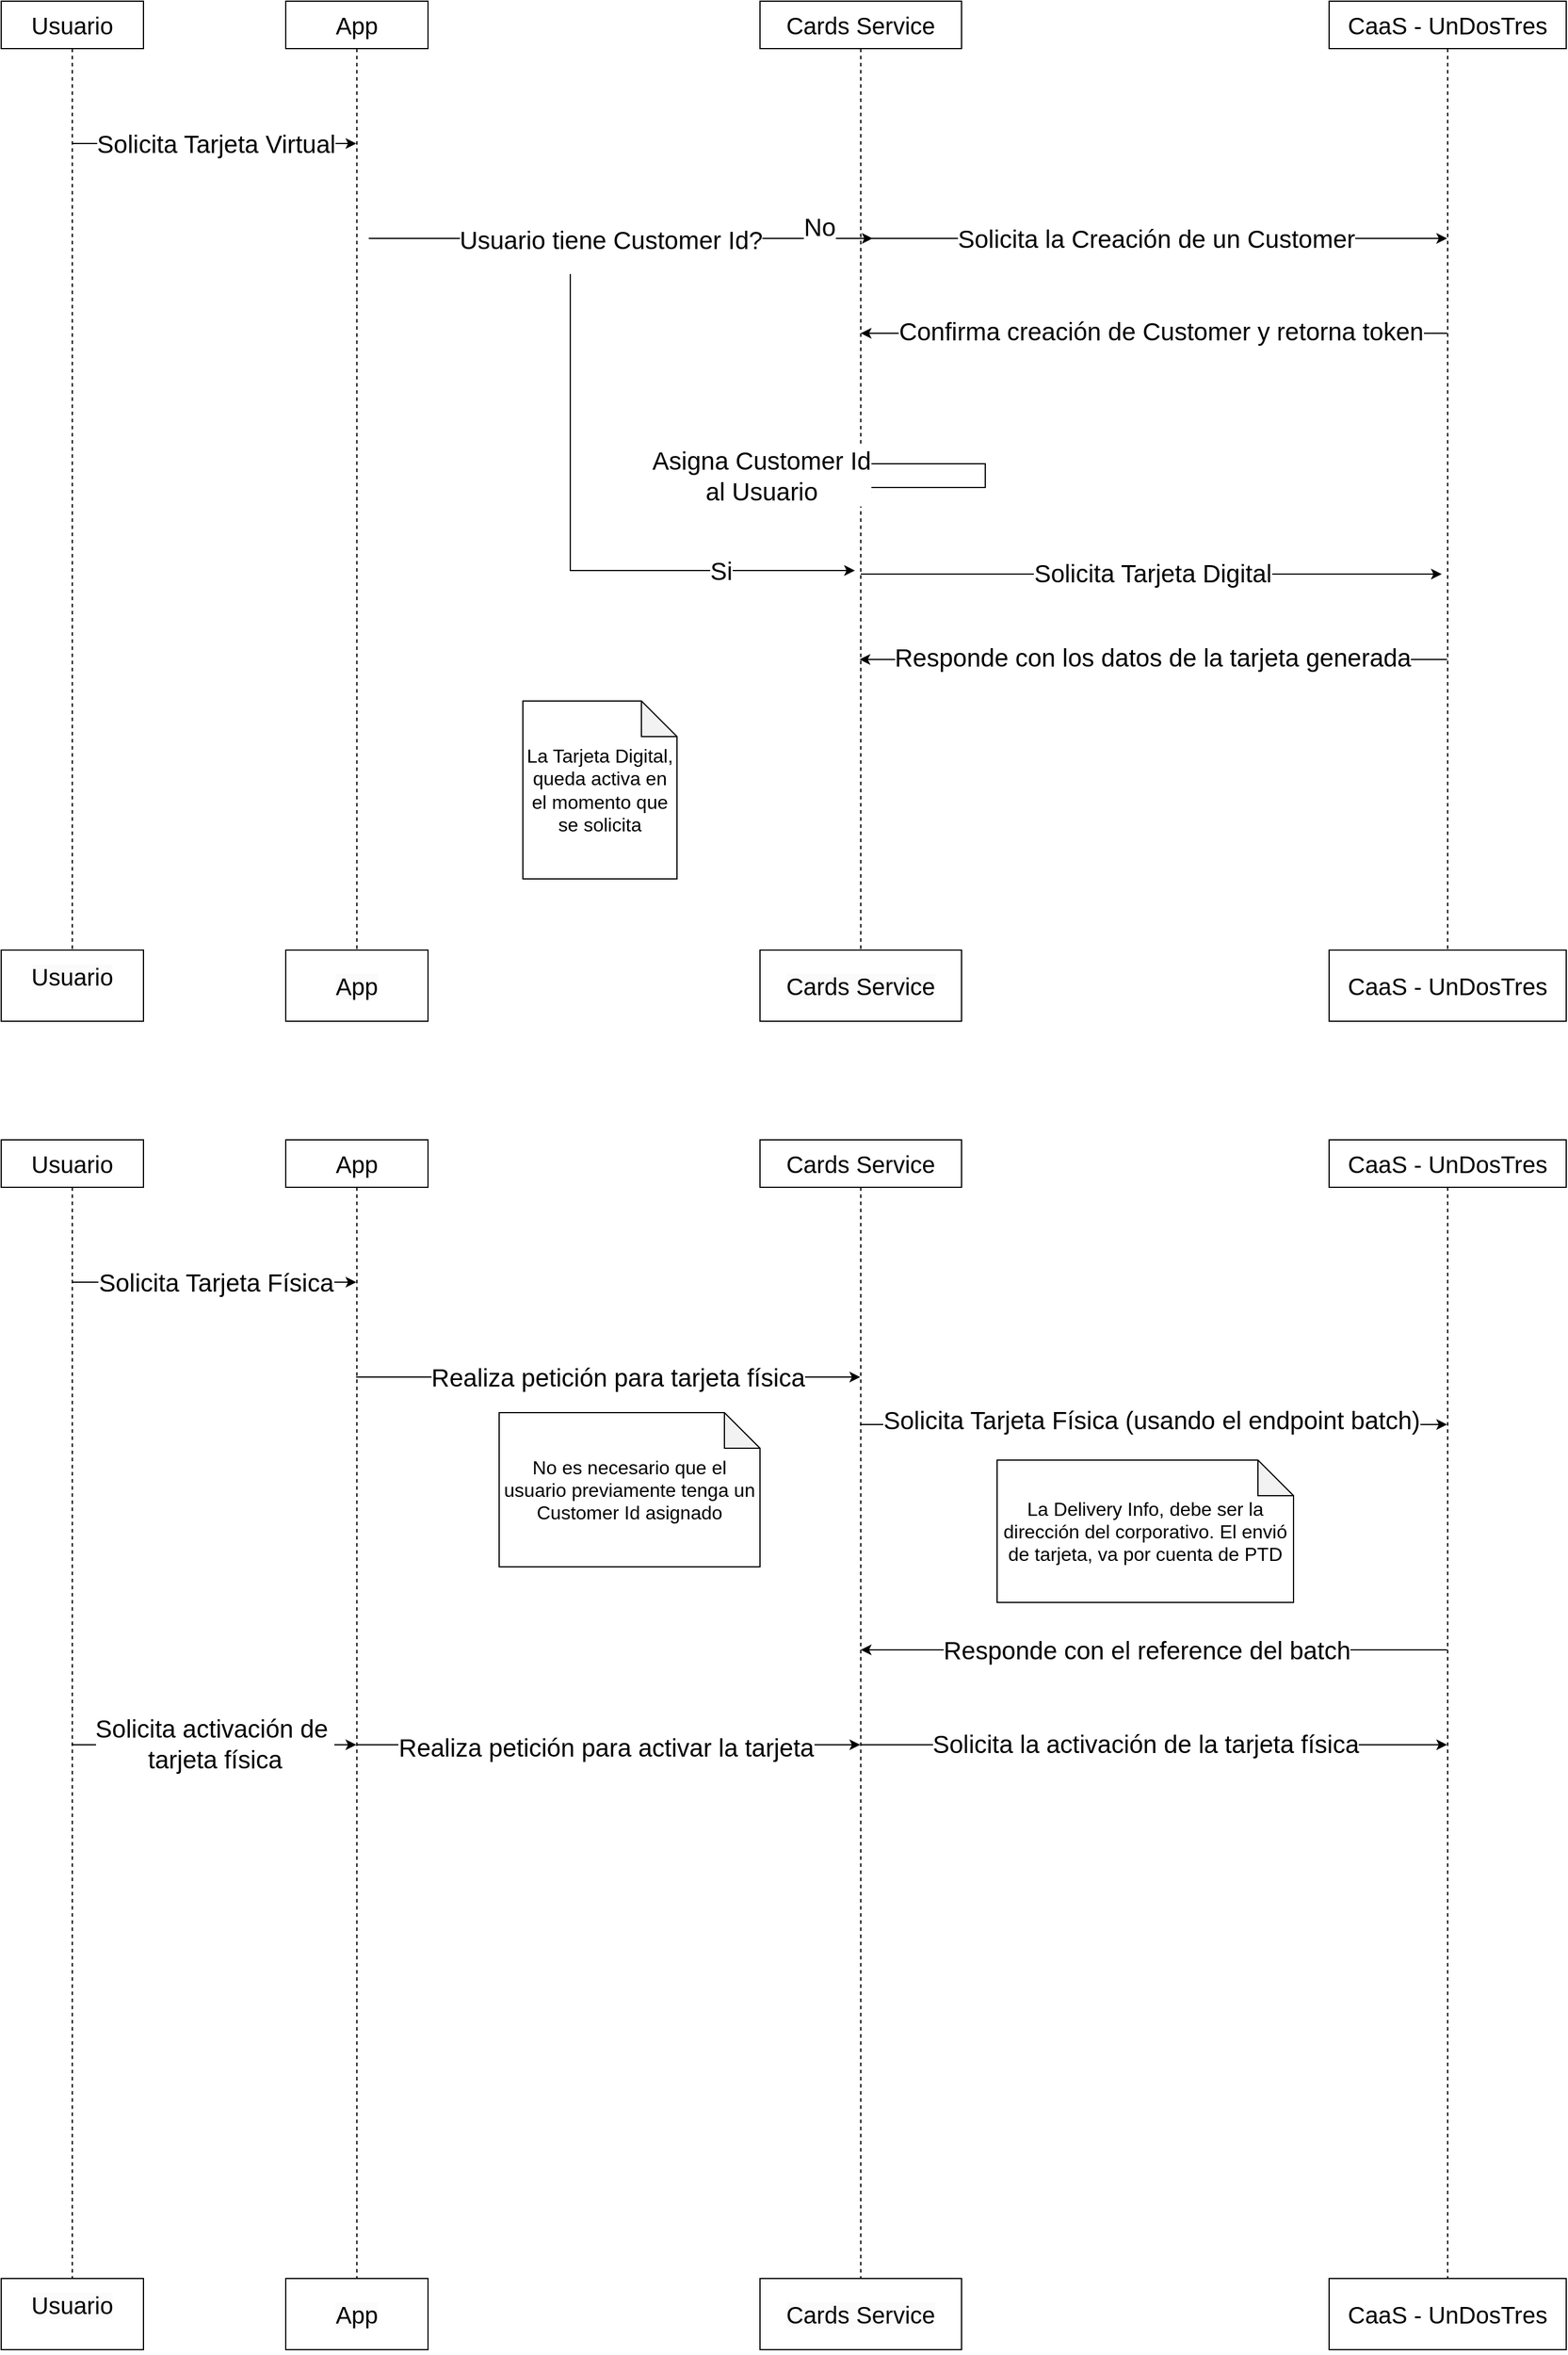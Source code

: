 <mxfile version="24.8.2">
  <diagram name="Page-1" id="2YBvvXClWsGukQMizWep">
    <mxGraphModel dx="2049" dy="1120" grid="1" gridSize="10" guides="1" tooltips="1" connect="1" arrows="1" fold="1" page="1" pageScale="1" pageWidth="850" pageHeight="1100" math="0" shadow="0">
      <root>
        <mxCell id="0" />
        <mxCell id="1" parent="0" />
        <mxCell id="bn1ZQRTK-a2ZGec2qczR-10" style="edgeStyle=elbowEdgeStyle;rounded=0;orthogonalLoop=1;jettySize=auto;html=1;elbow=horizontal;curved=0;" edge="1" parent="1" source="aM9ryv3xv72pqoxQDRHE-1" target="bn1ZQRTK-a2ZGec2qczR-4">
          <mxGeometry relative="1" as="geometry">
            <Array as="points">
              <mxPoint x="220" y="160" />
            </Array>
          </mxGeometry>
        </mxCell>
        <mxCell id="bn1ZQRTK-a2ZGec2qczR-11" value="&lt;font style=&quot;font-size: 21px;&quot;&gt;Solicita Tarjeta Virtual&lt;/font&gt;" style="edgeLabel;html=1;align=center;verticalAlign=middle;resizable=0;points=[];" vertex="1" connectable="0" parent="bn1ZQRTK-a2ZGec2qczR-10">
          <mxGeometry x="-0.287" relative="1" as="geometry">
            <mxPoint x="35" as="offset" />
          </mxGeometry>
        </mxCell>
        <mxCell id="aM9ryv3xv72pqoxQDRHE-1" value="&lt;font style=&quot;font-size: 20px;&quot;&gt;Usuario&lt;/font&gt;" style="shape=umlLifeline;perimeter=lifelinePerimeter;whiteSpace=wrap;html=1;container=0;dropTarget=0;collapsible=0;recursiveResize=0;outlineConnect=0;portConstraint=eastwest;newEdgeStyle={&quot;edgeStyle&quot;:&quot;elbowEdgeStyle&quot;,&quot;elbow&quot;:&quot;vertical&quot;,&quot;curved&quot;:0,&quot;rounded&quot;:0};" parent="1" vertex="1">
          <mxGeometry x="40" y="40" width="120" height="800" as="geometry" />
        </mxCell>
        <mxCell id="bn1ZQRTK-a2ZGec2qczR-3" value="&#xa;&lt;span style=&quot;color: rgb(0, 0, 0); font-family: Helvetica; font-size: 20px; font-style: normal; font-variant-ligatures: normal; font-variant-caps: normal; font-weight: 400; letter-spacing: normal; orphans: 2; text-align: center; text-indent: 0px; text-transform: none; widows: 2; word-spacing: 0px; -webkit-text-stroke-width: 0px; white-space: normal; background-color: rgb(251, 251, 251); text-decoration-thickness: initial; text-decoration-style: initial; text-decoration-color: initial; display: inline !important; float: none;&quot;&gt;Usuario&lt;/span&gt;&#xa;&#xa;" style="rounded=0;whiteSpace=wrap;html=1;" vertex="1" parent="1">
          <mxGeometry x="40" y="840" width="120" height="60" as="geometry" />
        </mxCell>
        <mxCell id="bn1ZQRTK-a2ZGec2qczR-12" style="edgeStyle=elbowEdgeStyle;rounded=0;orthogonalLoop=1;jettySize=auto;html=1;elbow=vertical;curved=0;" edge="1" parent="1">
          <mxGeometry relative="1" as="geometry">
            <mxPoint x="350" y="240" as="sourcePoint" />
            <mxPoint x="775" y="240" as="targetPoint" />
            <Array as="points">
              <mxPoint x="570.5" y="240" />
            </Array>
          </mxGeometry>
        </mxCell>
        <mxCell id="bn1ZQRTK-a2ZGec2qczR-13" value="&lt;font style=&quot;font-size: 21px;&quot;&gt;Usuario tiene Customer Id?&lt;/font&gt;" style="edgeLabel;html=1;align=center;verticalAlign=middle;resizable=0;points=[];" vertex="1" connectable="0" parent="bn1ZQRTK-a2ZGec2qczR-12">
          <mxGeometry x="-0.217" y="-1" relative="1" as="geometry">
            <mxPoint x="37" as="offset" />
          </mxGeometry>
        </mxCell>
        <mxCell id="bn1ZQRTK-a2ZGec2qczR-24" value="&lt;font style=&quot;font-size: 21px;&quot;&gt;No&lt;/font&gt;" style="edgeLabel;html=1;align=center;verticalAlign=middle;resizable=0;points=[];" vertex="1" connectable="0" parent="bn1ZQRTK-a2ZGec2qczR-12">
          <mxGeometry x="0.692" y="-4" relative="1" as="geometry">
            <mxPoint x="20" y="-14" as="offset" />
          </mxGeometry>
        </mxCell>
        <mxCell id="bn1ZQRTK-a2ZGec2qczR-4" value="&lt;font style=&quot;font-size: 20px;&quot;&gt;App&lt;/font&gt;" style="shape=umlLifeline;perimeter=lifelinePerimeter;whiteSpace=wrap;html=1;container=0;dropTarget=0;collapsible=0;recursiveResize=0;outlineConnect=0;portConstraint=eastwest;newEdgeStyle={&quot;edgeStyle&quot;:&quot;elbowEdgeStyle&quot;,&quot;elbow&quot;:&quot;vertical&quot;,&quot;curved&quot;:0,&quot;rounded&quot;:0};" vertex="1" parent="1">
          <mxGeometry x="280" y="40" width="120" height="800" as="geometry" />
        </mxCell>
        <mxCell id="bn1ZQRTK-a2ZGec2qczR-5" value="&lt;br&gt;&lt;span style=&quot;color: rgb(0, 0, 0); font-family: Helvetica; font-size: 20px; font-style: normal; font-variant-ligatures: normal; font-variant-caps: normal; font-weight: 400; letter-spacing: normal; orphans: 2; text-align: center; text-indent: 0px; text-transform: none; widows: 2; word-spacing: 0px; -webkit-text-stroke-width: 0px; white-space: normal; background-color: rgb(251, 251, 251); text-decoration-thickness: initial; text-decoration-style: initial; text-decoration-color: initial; display: inline !important; float: none;&quot;&gt;App&lt;/span&gt;&lt;div&gt;&lt;br/&gt;&lt;/div&gt;" style="rounded=0;whiteSpace=wrap;html=1;" vertex="1" parent="1">
          <mxGeometry x="280" y="840" width="120" height="60" as="geometry" />
        </mxCell>
        <mxCell id="bn1ZQRTK-a2ZGec2qczR-14" style="edgeStyle=elbowEdgeStyle;rounded=0;orthogonalLoop=1;jettySize=auto;html=1;elbow=vertical;curved=0;" edge="1" parent="1" source="bn1ZQRTK-a2ZGec2qczR-6" target="bn1ZQRTK-a2ZGec2qczR-8">
          <mxGeometry relative="1" as="geometry">
            <Array as="points">
              <mxPoint x="930" y="240" />
            </Array>
          </mxGeometry>
        </mxCell>
        <mxCell id="bn1ZQRTK-a2ZGec2qczR-15" value="&lt;font style=&quot;font-size: 21px;&quot;&gt;Solicita la Creación de un Customer&lt;/font&gt;" style="edgeLabel;html=1;align=center;verticalAlign=middle;resizable=0;points=[];" vertex="1" connectable="0" parent="bn1ZQRTK-a2ZGec2qczR-14">
          <mxGeometry x="0.064" y="-3" relative="1" as="geometry">
            <mxPoint x="-14" y="-3" as="offset" />
          </mxGeometry>
        </mxCell>
        <mxCell id="bn1ZQRTK-a2ZGec2qczR-6" value="&lt;font style=&quot;font-size: 20px;&quot;&gt;Cards Service&lt;/font&gt;" style="shape=umlLifeline;perimeter=lifelinePerimeter;whiteSpace=wrap;html=1;container=0;dropTarget=0;collapsible=0;recursiveResize=0;outlineConnect=0;portConstraint=eastwest;newEdgeStyle={&quot;edgeStyle&quot;:&quot;elbowEdgeStyle&quot;,&quot;elbow&quot;:&quot;vertical&quot;,&quot;curved&quot;:0,&quot;rounded&quot;:0};" vertex="1" parent="1">
          <mxGeometry x="680" y="40" width="170" height="800" as="geometry" />
        </mxCell>
        <mxCell id="bn1ZQRTK-a2ZGec2qczR-7" value="&lt;br&gt;&lt;span style=&quot;color: rgb(0, 0, 0); font-family: Helvetica; font-size: 20px; font-style: normal; font-variant-ligatures: normal; font-variant-caps: normal; font-weight: 400; letter-spacing: normal; orphans: 2; text-align: center; text-indent: 0px; text-transform: none; widows: 2; word-spacing: 0px; -webkit-text-stroke-width: 0px; white-space: normal; background-color: rgb(251, 251, 251); text-decoration-thickness: initial; text-decoration-style: initial; text-decoration-color: initial; display: inline !important; float: none;&quot;&gt;Cards Service&lt;/span&gt;&lt;div&gt;&lt;br&gt;&lt;/div&gt;" style="rounded=0;whiteSpace=wrap;html=1;" vertex="1" parent="1">
          <mxGeometry x="680" y="840" width="170" height="60" as="geometry" />
        </mxCell>
        <mxCell id="bn1ZQRTK-a2ZGec2qczR-16" style="edgeStyle=elbowEdgeStyle;rounded=0;orthogonalLoop=1;jettySize=auto;html=1;elbow=horizontal;curved=0;" edge="1" parent="1" source="bn1ZQRTK-a2ZGec2qczR-8" target="bn1ZQRTK-a2ZGec2qczR-6">
          <mxGeometry relative="1" as="geometry">
            <Array as="points">
              <mxPoint x="940" y="320" />
            </Array>
          </mxGeometry>
        </mxCell>
        <mxCell id="bn1ZQRTK-a2ZGec2qczR-17" value="&lt;font style=&quot;font-size: 21px;&quot;&gt;Confirma creación de Customer y retorna token&lt;/font&gt;" style="edgeLabel;html=1;align=center;verticalAlign=middle;resizable=0;points=[];" vertex="1" connectable="0" parent="bn1ZQRTK-a2ZGec2qczR-16">
          <mxGeometry x="-0.117" y="-2" relative="1" as="geometry">
            <mxPoint x="-23" as="offset" />
          </mxGeometry>
        </mxCell>
        <mxCell id="bn1ZQRTK-a2ZGec2qczR-8" value="&lt;font style=&quot;font-size: 20px;&quot;&gt;CaaS - UnDosTres&lt;/font&gt;" style="shape=umlLifeline;perimeter=lifelinePerimeter;whiteSpace=wrap;html=1;container=0;dropTarget=0;collapsible=0;recursiveResize=0;outlineConnect=0;portConstraint=eastwest;newEdgeStyle={&quot;edgeStyle&quot;:&quot;elbowEdgeStyle&quot;,&quot;elbow&quot;:&quot;vertical&quot;,&quot;curved&quot;:0,&quot;rounded&quot;:0};" vertex="1" parent="1">
          <mxGeometry x="1160" y="40" width="200" height="800" as="geometry" />
        </mxCell>
        <mxCell id="bn1ZQRTK-a2ZGec2qczR-9" value="&lt;div&gt;&lt;span style=&quot;font-size: 20px;&quot;&gt;CaaS - UnDosTres&lt;/span&gt;&lt;/div&gt;" style="rounded=0;whiteSpace=wrap;html=1;" vertex="1" parent="1">
          <mxGeometry x="1160" y="840" width="200" height="60" as="geometry" />
        </mxCell>
        <mxCell id="bn1ZQRTK-a2ZGec2qczR-19" style="edgeStyle=elbowEdgeStyle;rounded=0;orthogonalLoop=1;jettySize=auto;html=1;elbow=vertical;curved=0;" edge="1" parent="1" source="bn1ZQRTK-a2ZGec2qczR-6" target="bn1ZQRTK-a2ZGec2qczR-6">
          <mxGeometry relative="1" as="geometry">
            <mxPoint x="820" y="427" as="sourcePoint" />
            <mxPoint x="820" y="447" as="targetPoint" />
            <Array as="points">
              <mxPoint x="760" y="387" />
            </Array>
          </mxGeometry>
        </mxCell>
        <mxCell id="bn1ZQRTK-a2ZGec2qczR-21" value="&lt;font style=&quot;font-size: 21px;&quot;&gt;Asigna Customer Id&lt;/font&gt;&lt;div style=&quot;font-size: 21px;&quot;&gt;&lt;font style=&quot;font-size: 21px;&quot;&gt;al Usuario&lt;/font&gt;&lt;/div&gt;" style="edgeLabel;html=1;align=center;verticalAlign=middle;resizable=0;points=[];" vertex="1" connectable="0" parent="bn1ZQRTK-a2ZGec2qczR-19">
          <mxGeometry x="0.398" y="1" relative="1" as="geometry">
            <mxPoint x="-153" y="-11" as="offset" />
          </mxGeometry>
        </mxCell>
        <mxCell id="bn1ZQRTK-a2ZGec2qczR-25" value="" style="endArrow=classic;html=1;rounded=0;" edge="1" parent="1">
          <mxGeometry width="50" height="50" relative="1" as="geometry">
            <mxPoint x="520" y="270" as="sourcePoint" />
            <mxPoint x="760" y="520" as="targetPoint" />
            <Array as="points">
              <mxPoint x="520" y="520" />
              <mxPoint x="760" y="520" />
            </Array>
          </mxGeometry>
        </mxCell>
        <mxCell id="bn1ZQRTK-a2ZGec2qczR-26" value="&lt;font style=&quot;font-size: 21px;&quot;&gt;Si&lt;/font&gt;" style="edgeLabel;html=1;align=center;verticalAlign=middle;resizable=0;points=[];" vertex="1" connectable="0" parent="bn1ZQRTK-a2ZGec2qczR-25">
          <mxGeometry x="0.444" y="4" relative="1" as="geometry">
            <mxPoint x="23" y="4" as="offset" />
          </mxGeometry>
        </mxCell>
        <mxCell id="bn1ZQRTK-a2ZGec2qczR-27" style="edgeStyle=elbowEdgeStyle;rounded=0;orthogonalLoop=1;jettySize=auto;html=1;elbow=vertical;curved=0;entryX=0.475;entryY=0.604;entryDx=0;entryDy=0;entryPerimeter=0;" edge="1" parent="1" source="bn1ZQRTK-a2ZGec2qczR-6" target="bn1ZQRTK-a2ZGec2qczR-8">
          <mxGeometry relative="1" as="geometry" />
        </mxCell>
        <mxCell id="bn1ZQRTK-a2ZGec2qczR-28" value="&lt;font style=&quot;font-size: 21px;&quot;&gt;Solicita Tarjeta Digital&lt;/font&gt;" style="edgeLabel;html=1;align=center;verticalAlign=middle;resizable=0;points=[];" vertex="1" connectable="0" parent="bn1ZQRTK-a2ZGec2qczR-27">
          <mxGeometry x="-0.167" y="1" relative="1" as="geometry">
            <mxPoint x="42" as="offset" />
          </mxGeometry>
        </mxCell>
        <mxCell id="bn1ZQRTK-a2ZGec2qczR-30" style="edgeStyle=elbowEdgeStyle;rounded=0;orthogonalLoop=1;jettySize=auto;html=1;elbow=vertical;curved=0;entryX=0.494;entryY=0.694;entryDx=0;entryDy=0;entryPerimeter=0;" edge="1" parent="1" source="bn1ZQRTK-a2ZGec2qczR-8" target="bn1ZQRTK-a2ZGec2qczR-6">
          <mxGeometry relative="1" as="geometry" />
        </mxCell>
        <mxCell id="bn1ZQRTK-a2ZGec2qczR-31" value="&lt;font style=&quot;font-size: 21px;&quot;&gt;Responde con los datos de la tarjeta generada&lt;/font&gt;" style="edgeLabel;html=1;align=center;verticalAlign=middle;resizable=0;points=[];" vertex="1" connectable="0" parent="bn1ZQRTK-a2ZGec2qczR-30">
          <mxGeometry x="0.12" y="-2" relative="1" as="geometry">
            <mxPoint x="29" as="offset" />
          </mxGeometry>
        </mxCell>
        <mxCell id="bn1ZQRTK-a2ZGec2qczR-33" value="&lt;font style=&quot;font-size: 16px;&quot;&gt;La Tarjeta Digital, queda activa en el momento que se solicita&lt;/font&gt;" style="shape=note;whiteSpace=wrap;html=1;backgroundOutline=1;darkOpacity=0.05;" vertex="1" parent="1">
          <mxGeometry x="480" y="630" width="130" height="150" as="geometry" />
        </mxCell>
        <mxCell id="bn1ZQRTK-a2ZGec2qczR-35" style="edgeStyle=elbowEdgeStyle;rounded=0;orthogonalLoop=1;jettySize=auto;html=1;elbow=horizontal;curved=0;" edge="1" parent="1" source="bn1ZQRTK-a2ZGec2qczR-37" target="bn1ZQRTK-a2ZGec2qczR-42">
          <mxGeometry relative="1" as="geometry">
            <Array as="points">
              <mxPoint x="220" y="1120" />
            </Array>
          </mxGeometry>
        </mxCell>
        <mxCell id="bn1ZQRTK-a2ZGec2qczR-36" value="&lt;font style=&quot;font-size: 21px;&quot;&gt;Solicita Tarjeta Física&lt;/font&gt;" style="edgeLabel;html=1;align=center;verticalAlign=middle;resizable=0;points=[];" vertex="1" connectable="0" parent="bn1ZQRTK-a2ZGec2qczR-35">
          <mxGeometry x="-0.287" relative="1" as="geometry">
            <mxPoint x="35" as="offset" />
          </mxGeometry>
        </mxCell>
        <mxCell id="bn1ZQRTK-a2ZGec2qczR-73" style="edgeStyle=elbowEdgeStyle;rounded=0;orthogonalLoop=1;jettySize=auto;html=1;elbow=vertical;curved=0;" edge="1" parent="1">
          <mxGeometry relative="1" as="geometry">
            <mxPoint x="99.324" y="1510.003" as="sourcePoint" />
            <mxPoint x="339.5" y="1510.003" as="targetPoint" />
          </mxGeometry>
        </mxCell>
        <mxCell id="bn1ZQRTK-a2ZGec2qczR-74" value="&lt;font style=&quot;font-size: 21px;&quot;&gt;Solicita activación de&amp;nbsp;&lt;/font&gt;&lt;div&gt;&lt;font style=&quot;font-size: 21px;&quot;&gt;tarjeta física&lt;/font&gt;&lt;/div&gt;" style="edgeLabel;html=1;align=center;verticalAlign=middle;resizable=0;points=[];" vertex="1" connectable="0" parent="bn1ZQRTK-a2ZGec2qczR-73">
          <mxGeometry x="-0.19" y="1" relative="1" as="geometry">
            <mxPoint x="23" as="offset" />
          </mxGeometry>
        </mxCell>
        <mxCell id="bn1ZQRTK-a2ZGec2qczR-37" value="&lt;font style=&quot;font-size: 20px;&quot;&gt;Usuario&lt;/font&gt;" style="shape=umlLifeline;perimeter=lifelinePerimeter;whiteSpace=wrap;html=1;container=0;dropTarget=0;collapsible=0;recursiveResize=0;outlineConnect=0;portConstraint=eastwest;newEdgeStyle={&quot;edgeStyle&quot;:&quot;elbowEdgeStyle&quot;,&quot;elbow&quot;:&quot;vertical&quot;,&quot;curved&quot;:0,&quot;rounded&quot;:0};" vertex="1" parent="1">
          <mxGeometry x="40" y="1000" width="120" height="960" as="geometry" />
        </mxCell>
        <mxCell id="bn1ZQRTK-a2ZGec2qczR-38" value="&#xa;&lt;span style=&quot;color: rgb(0, 0, 0); font-family: Helvetica; font-size: 20px; font-style: normal; font-variant-ligatures: normal; font-variant-caps: normal; font-weight: 400; letter-spacing: normal; orphans: 2; text-align: center; text-indent: 0px; text-transform: none; widows: 2; word-spacing: 0px; -webkit-text-stroke-width: 0px; white-space: normal; background-color: rgb(251, 251, 251); text-decoration-thickness: initial; text-decoration-style: initial; text-decoration-color: initial; display: inline !important; float: none;&quot;&gt;Usuario&lt;/span&gt;&#xa;&#xa;" style="rounded=0;whiteSpace=wrap;html=1;" vertex="1" parent="1">
          <mxGeometry x="40" y="1960" width="120" height="60" as="geometry" />
        </mxCell>
        <mxCell id="bn1ZQRTK-a2ZGec2qczR-63" style="edgeStyle=elbowEdgeStyle;rounded=0;orthogonalLoop=1;jettySize=auto;html=1;elbow=horizontal;curved=0;" edge="1" parent="1">
          <mxGeometry relative="1" as="geometry">
            <mxPoint x="339.324" y="1200.003" as="sourcePoint" />
            <mxPoint x="764.5" y="1200.003" as="targetPoint" />
          </mxGeometry>
        </mxCell>
        <mxCell id="bn1ZQRTK-a2ZGec2qczR-64" value="&lt;span style=&quot;font-size: 21px;&quot;&gt;Realiza petición para tarjeta física&lt;/span&gt;" style="edgeLabel;html=1;align=center;verticalAlign=middle;resizable=0;points=[];" vertex="1" connectable="0" parent="bn1ZQRTK-a2ZGec2qczR-63">
          <mxGeometry x="0.215" relative="1" as="geometry">
            <mxPoint x="-38" as="offset" />
          </mxGeometry>
        </mxCell>
        <mxCell id="bn1ZQRTK-a2ZGec2qczR-75" style="edgeStyle=elbowEdgeStyle;rounded=0;orthogonalLoop=1;jettySize=auto;html=1;elbow=vertical;curved=0;" edge="1" parent="1">
          <mxGeometry relative="1" as="geometry">
            <mxPoint x="339.324" y="1510.003" as="sourcePoint" />
            <mxPoint x="764.5" y="1510.003" as="targetPoint" />
          </mxGeometry>
        </mxCell>
        <mxCell id="bn1ZQRTK-a2ZGec2qczR-76" value="&lt;font style=&quot;font-size: 21px;&quot;&gt;Realiza petición para activar la tarjeta&lt;/font&gt;" style="edgeLabel;html=1;align=center;verticalAlign=middle;resizable=0;points=[];" vertex="1" connectable="0" parent="bn1ZQRTK-a2ZGec2qczR-75">
          <mxGeometry x="0.403" y="-2" relative="1" as="geometry">
            <mxPoint x="-88" as="offset" />
          </mxGeometry>
        </mxCell>
        <mxCell id="bn1ZQRTK-a2ZGec2qczR-42" value="&lt;font style=&quot;font-size: 20px;&quot;&gt;App&lt;/font&gt;" style="shape=umlLifeline;perimeter=lifelinePerimeter;whiteSpace=wrap;html=1;container=0;dropTarget=0;collapsible=0;recursiveResize=0;outlineConnect=0;portConstraint=eastwest;newEdgeStyle={&quot;edgeStyle&quot;:&quot;elbowEdgeStyle&quot;,&quot;elbow&quot;:&quot;vertical&quot;,&quot;curved&quot;:0,&quot;rounded&quot;:0};" vertex="1" parent="1">
          <mxGeometry x="280" y="1000" width="120" height="960" as="geometry" />
        </mxCell>
        <mxCell id="bn1ZQRTK-a2ZGec2qczR-43" value="&lt;br&gt;&lt;span style=&quot;color: rgb(0, 0, 0); font-family: Helvetica; font-size: 20px; font-style: normal; font-variant-ligatures: normal; font-variant-caps: normal; font-weight: 400; letter-spacing: normal; orphans: 2; text-align: center; text-indent: 0px; text-transform: none; widows: 2; word-spacing: 0px; -webkit-text-stroke-width: 0px; white-space: normal; background-color: rgb(251, 251, 251); text-decoration-thickness: initial; text-decoration-style: initial; text-decoration-color: initial; display: inline !important; float: none;&quot;&gt;App&lt;/span&gt;&lt;div&gt;&lt;br/&gt;&lt;/div&gt;" style="rounded=0;whiteSpace=wrap;html=1;" vertex="1" parent="1">
          <mxGeometry x="280" y="1960" width="120" height="60" as="geometry" />
        </mxCell>
        <mxCell id="bn1ZQRTK-a2ZGec2qczR-65" style="edgeStyle=elbowEdgeStyle;rounded=0;orthogonalLoop=1;jettySize=auto;html=1;elbow=vertical;curved=0;" edge="1" parent="1">
          <mxGeometry relative="1" as="geometry">
            <mxPoint x="764.324" y="1240.003" as="sourcePoint" />
            <mxPoint x="1259.5" y="1240.003" as="targetPoint" />
          </mxGeometry>
        </mxCell>
        <mxCell id="bn1ZQRTK-a2ZGec2qczR-66" value="&lt;span style=&quot;font-size: 21px;&quot;&gt;Solicita Tarjeta Física (usando el endpoint batch)&lt;/span&gt;" style="edgeLabel;html=1;align=center;verticalAlign=middle;resizable=0;points=[];" vertex="1" connectable="0" parent="bn1ZQRTK-a2ZGec2qczR-65">
          <mxGeometry x="0.085" y="4" relative="1" as="geometry">
            <mxPoint x="-23" as="offset" />
          </mxGeometry>
        </mxCell>
        <mxCell id="bn1ZQRTK-a2ZGec2qczR-77" style="edgeStyle=elbowEdgeStyle;rounded=0;orthogonalLoop=1;jettySize=auto;html=1;elbow=vertical;curved=0;" edge="1" parent="1">
          <mxGeometry relative="1" as="geometry">
            <mxPoint x="764.324" y="1510.003" as="sourcePoint" />
            <mxPoint x="1259.5" y="1510.003" as="targetPoint" />
          </mxGeometry>
        </mxCell>
        <mxCell id="bn1ZQRTK-a2ZGec2qczR-78" value="&lt;font style=&quot;font-size: 21px;&quot;&gt;Solicita la activación de la tarjeta física&lt;/font&gt;" style="edgeLabel;html=1;align=center;verticalAlign=middle;resizable=0;points=[];" vertex="1" connectable="0" parent="bn1ZQRTK-a2ZGec2qczR-77">
          <mxGeometry x="0.327" y="1" relative="1" as="geometry">
            <mxPoint x="-88" as="offset" />
          </mxGeometry>
        </mxCell>
        <mxCell id="bn1ZQRTK-a2ZGec2qczR-46" value="&lt;font style=&quot;font-size: 20px;&quot;&gt;Cards Service&lt;/font&gt;" style="shape=umlLifeline;perimeter=lifelinePerimeter;whiteSpace=wrap;html=1;container=0;dropTarget=0;collapsible=0;recursiveResize=0;outlineConnect=0;portConstraint=eastwest;newEdgeStyle={&quot;edgeStyle&quot;:&quot;elbowEdgeStyle&quot;,&quot;elbow&quot;:&quot;vertical&quot;,&quot;curved&quot;:0,&quot;rounded&quot;:0};" vertex="1" parent="1">
          <mxGeometry x="680" y="1000" width="170" height="960" as="geometry" />
        </mxCell>
        <mxCell id="bn1ZQRTK-a2ZGec2qczR-47" value="&lt;br&gt;&lt;span style=&quot;color: rgb(0, 0, 0); font-family: Helvetica; font-size: 20px; font-style: normal; font-variant-ligatures: normal; font-variant-caps: normal; font-weight: 400; letter-spacing: normal; orphans: 2; text-align: center; text-indent: 0px; text-transform: none; widows: 2; word-spacing: 0px; -webkit-text-stroke-width: 0px; white-space: normal; background-color: rgb(251, 251, 251); text-decoration-thickness: initial; text-decoration-style: initial; text-decoration-color: initial; display: inline !important; float: none;&quot;&gt;Cards Service&lt;/span&gt;&lt;div&gt;&lt;br&gt;&lt;/div&gt;" style="rounded=0;whiteSpace=wrap;html=1;" vertex="1" parent="1">
          <mxGeometry x="680" y="1960" width="170" height="60" as="geometry" />
        </mxCell>
        <mxCell id="bn1ZQRTK-a2ZGec2qczR-68" style="edgeStyle=elbowEdgeStyle;rounded=0;orthogonalLoop=1;jettySize=auto;html=1;elbow=vertical;curved=0;" edge="1" parent="1" source="bn1ZQRTK-a2ZGec2qczR-50" target="bn1ZQRTK-a2ZGec2qczR-46">
          <mxGeometry relative="1" as="geometry">
            <Array as="points">
              <mxPoint x="1010" y="1430" />
            </Array>
          </mxGeometry>
        </mxCell>
        <mxCell id="bn1ZQRTK-a2ZGec2qczR-69" value="&lt;font style=&quot;font-size: 21px;&quot;&gt;Responde con el reference del batch&lt;/font&gt;" style="edgeLabel;html=1;align=center;verticalAlign=middle;resizable=0;points=[];" vertex="1" connectable="0" parent="bn1ZQRTK-a2ZGec2qczR-68">
          <mxGeometry x="-0.147" y="7" relative="1" as="geometry">
            <mxPoint x="-43" y="-7" as="offset" />
          </mxGeometry>
        </mxCell>
        <mxCell id="bn1ZQRTK-a2ZGec2qczR-50" value="&lt;font style=&quot;font-size: 20px;&quot;&gt;CaaS - UnDosTres&lt;/font&gt;" style="shape=umlLifeline;perimeter=lifelinePerimeter;whiteSpace=wrap;html=1;container=0;dropTarget=0;collapsible=0;recursiveResize=0;outlineConnect=0;portConstraint=eastwest;newEdgeStyle={&quot;edgeStyle&quot;:&quot;elbowEdgeStyle&quot;,&quot;elbow&quot;:&quot;vertical&quot;,&quot;curved&quot;:0,&quot;rounded&quot;:0};" vertex="1" parent="1">
          <mxGeometry x="1160" y="1000" width="200" height="960" as="geometry" />
        </mxCell>
        <mxCell id="bn1ZQRTK-a2ZGec2qczR-51" value="&lt;div&gt;&lt;span style=&quot;font-size: 20px;&quot;&gt;CaaS - UnDosTres&lt;/span&gt;&lt;/div&gt;" style="rounded=0;whiteSpace=wrap;html=1;" vertex="1" parent="1">
          <mxGeometry x="1160" y="1960" width="200" height="60" as="geometry" />
        </mxCell>
        <mxCell id="bn1ZQRTK-a2ZGec2qczR-61" value="&lt;font style=&quot;font-size: 16px;&quot;&gt;No es necesario que el usuario previamente tenga un Customer Id asignado&lt;/font&gt;" style="shape=note;whiteSpace=wrap;html=1;backgroundOutline=1;darkOpacity=0.05;" vertex="1" parent="1">
          <mxGeometry x="460" y="1230" width="220" height="130" as="geometry" />
        </mxCell>
        <mxCell id="bn1ZQRTK-a2ZGec2qczR-67" value="&lt;font style=&quot;font-size: 16px;&quot;&gt;La Delivery Info, debe ser la dirección del corporativo. El envió de tarjeta, va por cuenta de PTD&lt;/font&gt;" style="shape=note;whiteSpace=wrap;html=1;backgroundOutline=1;darkOpacity=0.05;" vertex="1" parent="1">
          <mxGeometry x="880" y="1270" width="250" height="120" as="geometry" />
        </mxCell>
      </root>
    </mxGraphModel>
  </diagram>
</mxfile>
